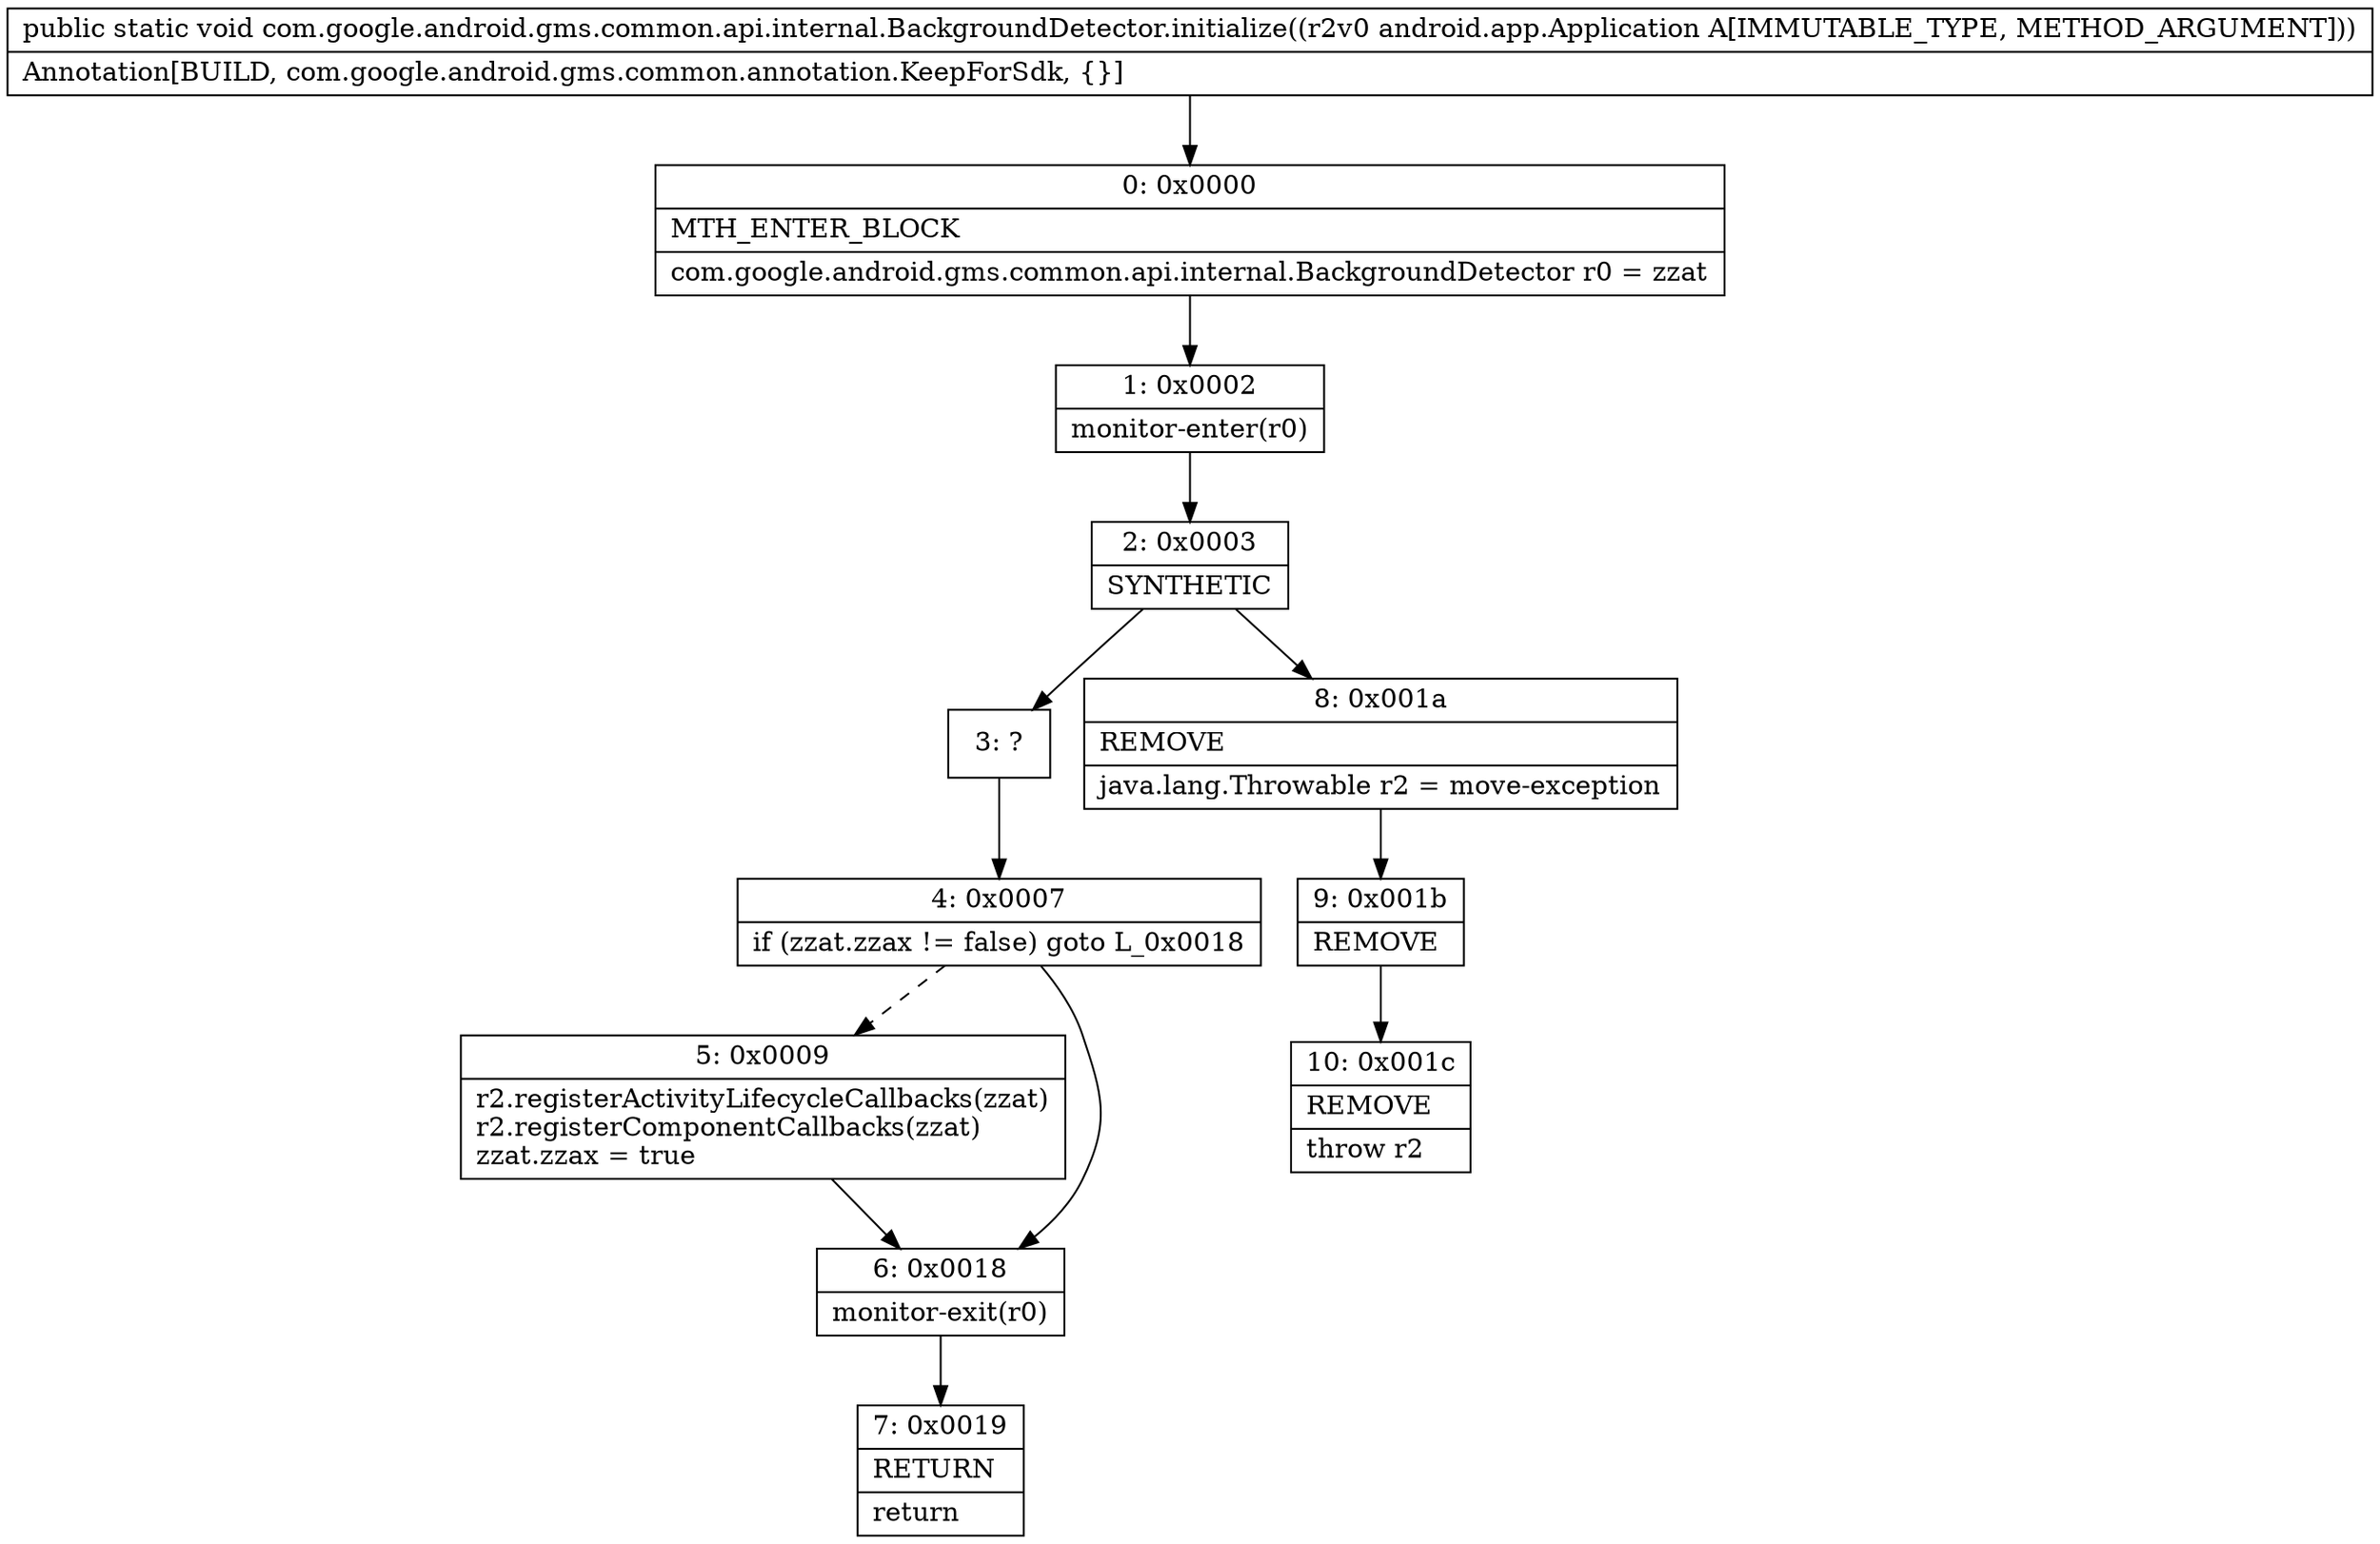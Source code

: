 digraph "CFG forcom.google.android.gms.common.api.internal.BackgroundDetector.initialize(Landroid\/app\/Application;)V" {
Node_0 [shape=record,label="{0\:\ 0x0000|MTH_ENTER_BLOCK\l|com.google.android.gms.common.api.internal.BackgroundDetector r0 = zzat\l}"];
Node_1 [shape=record,label="{1\:\ 0x0002|monitor\-enter(r0)\l}"];
Node_2 [shape=record,label="{2\:\ 0x0003|SYNTHETIC\l}"];
Node_3 [shape=record,label="{3\:\ ?}"];
Node_4 [shape=record,label="{4\:\ 0x0007|if (zzat.zzax != false) goto L_0x0018\l}"];
Node_5 [shape=record,label="{5\:\ 0x0009|r2.registerActivityLifecycleCallbacks(zzat)\lr2.registerComponentCallbacks(zzat)\lzzat.zzax = true\l}"];
Node_6 [shape=record,label="{6\:\ 0x0018|monitor\-exit(r0)\l}"];
Node_7 [shape=record,label="{7\:\ 0x0019|RETURN\l|return\l}"];
Node_8 [shape=record,label="{8\:\ 0x001a|REMOVE\l|java.lang.Throwable r2 = move\-exception\l}"];
Node_9 [shape=record,label="{9\:\ 0x001b|REMOVE\l}"];
Node_10 [shape=record,label="{10\:\ 0x001c|REMOVE\l|throw r2\l}"];
MethodNode[shape=record,label="{public static void com.google.android.gms.common.api.internal.BackgroundDetector.initialize((r2v0 android.app.Application A[IMMUTABLE_TYPE, METHOD_ARGUMENT]))  | Annotation[BUILD, com.google.android.gms.common.annotation.KeepForSdk, \{\}]\l}"];
MethodNode -> Node_0;
Node_0 -> Node_1;
Node_1 -> Node_2;
Node_2 -> Node_3;
Node_2 -> Node_8;
Node_3 -> Node_4;
Node_4 -> Node_5[style=dashed];
Node_4 -> Node_6;
Node_5 -> Node_6;
Node_6 -> Node_7;
Node_8 -> Node_9;
Node_9 -> Node_10;
}


